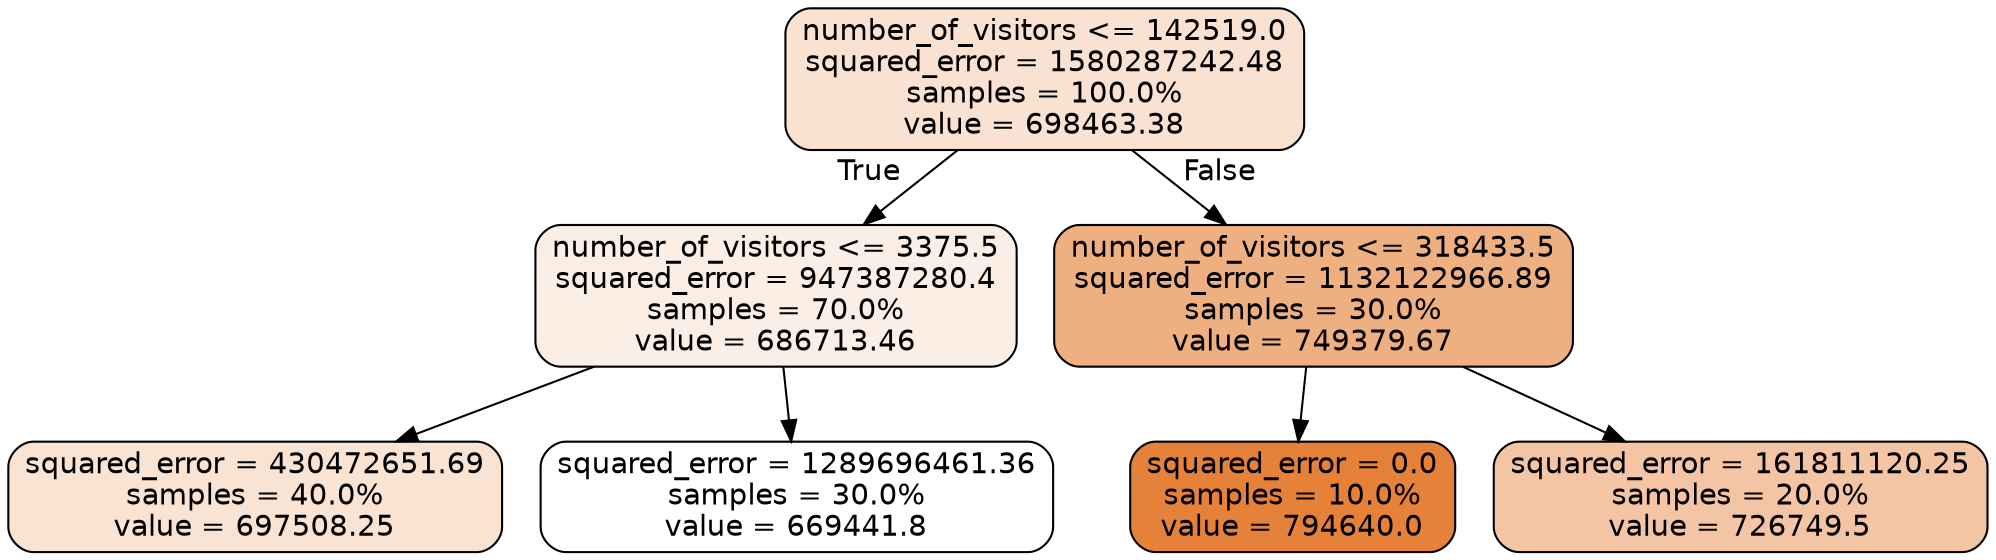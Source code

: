 digraph Tree {
node [shape=box, style="filled, rounded", color="black", fontname="helvetica"] ;
edge [fontname="helvetica"] ;
0 [label="number_of_visitors <= 142519.0\nsquared_error = 1580287242.48\nsamples = 100.0%\nvalue = 698463.38", fillcolor="#f9e2d1"] ;
1 [label="number_of_visitors <= 3375.5\nsquared_error = 947387280.4\nsamples = 70.0%\nvalue = 686713.46", fillcolor="#fbeee4"] ;
0 -> 1 [labeldistance=2.5, labelangle=45, headlabel="True"] ;
2 [label="squared_error = 430472651.69\nsamples = 40.0%\nvalue = 697508.25", fillcolor="#f9e3d3"] ;
1 -> 2 ;
3 [label="squared_error = 1289696461.36\nsamples = 30.0%\nvalue = 669441.8", fillcolor="#ffffff"] ;
1 -> 3 ;
4 [label="number_of_visitors <= 318433.5\nsquared_error = 1132122966.89\nsamples = 30.0%\nvalue = 749379.67", fillcolor="#eeaf81"] ;
0 -> 4 [labeldistance=2.5, labelangle=-45, headlabel="False"] ;
5 [label="squared_error = 0.0\nsamples = 10.0%\nvalue = 794640.0", fillcolor="#e58139"] ;
4 -> 5 ;
6 [label="squared_error = 161811120.25\nsamples = 20.0%\nvalue = 726749.5", fillcolor="#f3c5a4"] ;
4 -> 6 ;
}
